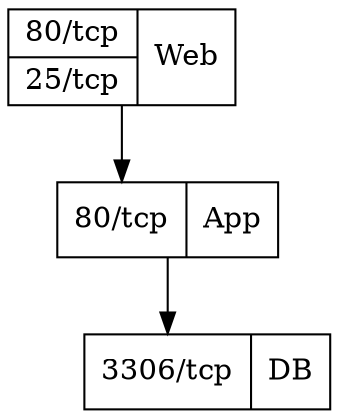 digraph G {
  rankdir="TB";
  0[label="{<p80tcp> 80/tcp|<p25tcp> 25/tcp}| Web",shape="record"];
  1[label="{<p80tcp> 80/tcp}| App",shape="record"];
  2[label="{<p3306tcp> 3306/tcp}| DB",shape="record"];
  0 -> 1:p80tcp;
  1 -> 2:p3306tcp;
}

